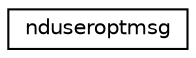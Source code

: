 digraph G
{
  edge [fontname="Helvetica",fontsize="10",labelfontname="Helvetica",labelfontsize="10"];
  node [fontname="Helvetica",fontsize="10",shape=record];
  rankdir="LR";
  Node1 [label="nduseroptmsg",height=0.2,width=0.4,color="black", fillcolor="white", style="filled",URL="$structnduseroptmsg.html"];
}
